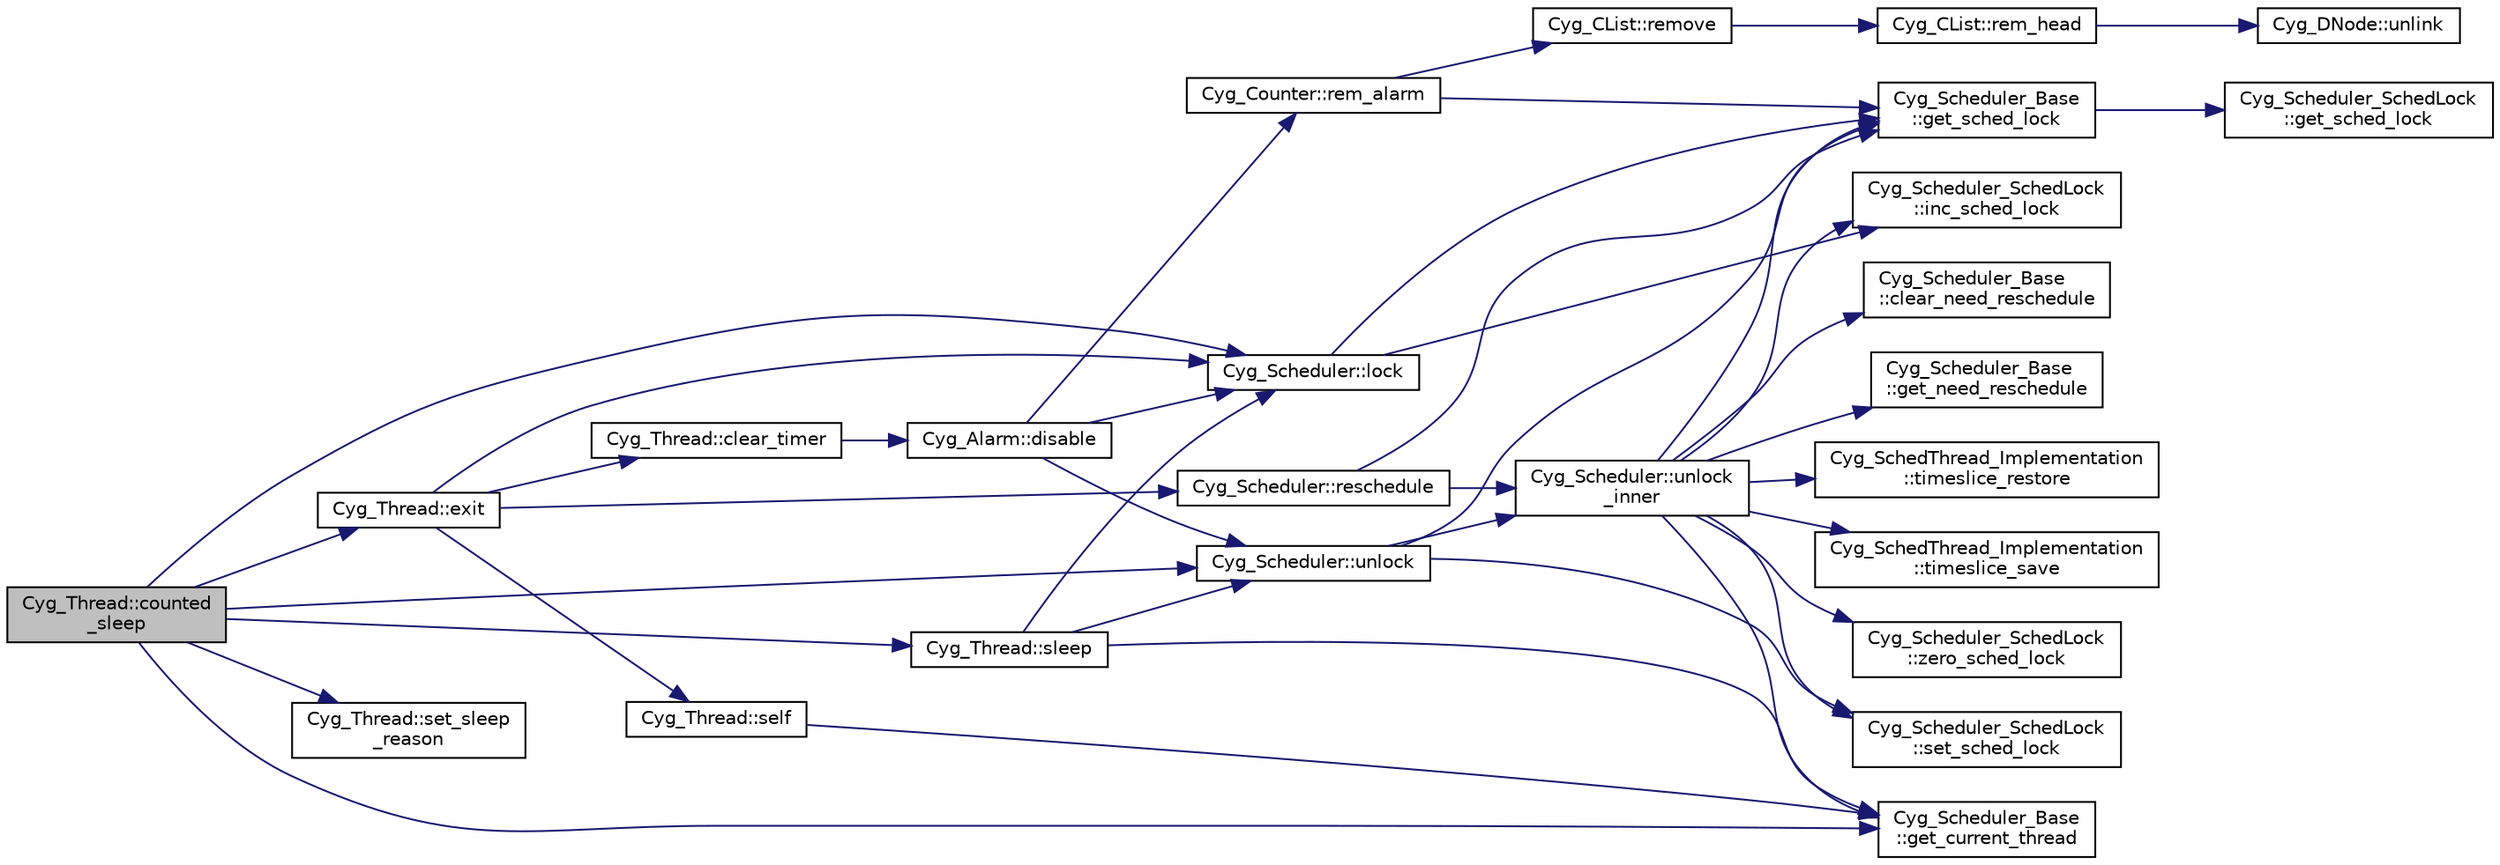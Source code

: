 digraph "Cyg_Thread::counted_sleep"
{
  edge [fontname="Helvetica",fontsize="10",labelfontname="Helvetica",labelfontsize="10"];
  node [fontname="Helvetica",fontsize="10",shape=record];
  rankdir="LR";
  Node1 [label="Cyg_Thread::counted\l_sleep",height=0.2,width=0.4,color="black", fillcolor="grey75", style="filled" fontcolor="black"];
  Node1 -> Node2 [color="midnightblue",fontsize="10",style="solid",fontname="Helvetica"];
  Node2 [label="Cyg_Thread::exit",height=0.2,width=0.4,color="black", fillcolor="white", style="filled",URL="$class_cyg___thread.html#a1325e6829eb67a7c584cee48d81cc371"];
  Node2 -> Node3 [color="midnightblue",fontsize="10",style="solid",fontname="Helvetica"];
  Node3 [label="Cyg_Thread::self",height=0.2,width=0.4,color="black", fillcolor="white", style="filled",URL="$class_cyg___thread.html#a89831bfc815a07c0e12a0f59052ac902"];
  Node3 -> Node4 [color="midnightblue",fontsize="10",style="solid",fontname="Helvetica"];
  Node4 [label="Cyg_Scheduler_Base\l::get_current_thread",height=0.2,width=0.4,color="black", fillcolor="white", style="filled",URL="$class_cyg___scheduler___base.html#a32d18e404cb32e320a3cc0a2b99a54c3"];
  Node2 -> Node5 [color="midnightblue",fontsize="10",style="solid",fontname="Helvetica"];
  Node5 [label="Cyg_Scheduler::lock",height=0.2,width=0.4,color="black", fillcolor="white", style="filled",URL="$class_cyg___scheduler.html#abf33bab81b402f8f58ecb3c775e8a026"];
  Node5 -> Node6 [color="midnightblue",fontsize="10",style="solid",fontname="Helvetica"];
  Node6 [label="Cyg_Scheduler_Base\l::get_sched_lock",height=0.2,width=0.4,color="black", fillcolor="white", style="filled",URL="$class_cyg___scheduler___base.html#a5a5f50e73c8a6deec8feae3799132e20"];
  Node6 -> Node7 [color="midnightblue",fontsize="10",style="solid",fontname="Helvetica"];
  Node7 [label="Cyg_Scheduler_SchedLock\l::get_sched_lock",height=0.2,width=0.4,color="black", fillcolor="white", style="filled",URL="$class_cyg___scheduler___sched_lock.html#a5f941d084757c857ef26eaad492265ac"];
  Node5 -> Node8 [color="midnightblue",fontsize="10",style="solid",fontname="Helvetica"];
  Node8 [label="Cyg_Scheduler_SchedLock\l::inc_sched_lock",height=0.2,width=0.4,color="black", fillcolor="white", style="filled",URL="$class_cyg___scheduler___sched_lock.html#ab17790e36a73579ead9df6b1892780c6"];
  Node2 -> Node9 [color="midnightblue",fontsize="10",style="solid",fontname="Helvetica"];
  Node9 [label="Cyg_Thread::clear_timer",height=0.2,width=0.4,color="black", fillcolor="white", style="filled",URL="$class_cyg___thread.html#acd6c558eb9fe78341e7b933b16dd9678"];
  Node9 -> Node10 [color="midnightblue",fontsize="10",style="solid",fontname="Helvetica"];
  Node10 [label="Cyg_Alarm::disable",height=0.2,width=0.4,color="black", fillcolor="white", style="filled",URL="$class_cyg___alarm.html#a72222d58531e082f7de0007f28b604f1"];
  Node10 -> Node5 [color="midnightblue",fontsize="10",style="solid",fontname="Helvetica"];
  Node10 -> Node11 [color="midnightblue",fontsize="10",style="solid",fontname="Helvetica"];
  Node11 [label="Cyg_Counter::rem_alarm",height=0.2,width=0.4,color="black", fillcolor="white", style="filled",URL="$class_cyg___counter.html#a9964e8a95295d66c7f83cd8e5fbdeb3c"];
  Node11 -> Node6 [color="midnightblue",fontsize="10",style="solid",fontname="Helvetica"];
  Node11 -> Node12 [color="midnightblue",fontsize="10",style="solid",fontname="Helvetica"];
  Node12 [label="Cyg_CList::remove",height=0.2,width=0.4,color="black", fillcolor="white", style="filled",URL="$class_cyg___c_list.html#acc2872b42b5e9fcb3a393ea6551bf231"];
  Node12 -> Node13 [color="midnightblue",fontsize="10",style="solid",fontname="Helvetica"];
  Node13 [label="Cyg_CList::rem_head",height=0.2,width=0.4,color="black", fillcolor="white", style="filled",URL="$class_cyg___c_list.html#ae70cdd6b3ab6b83d92612fd17309fcf5"];
  Node13 -> Node14 [color="midnightblue",fontsize="10",style="solid",fontname="Helvetica"];
  Node14 [label="Cyg_DNode::unlink",height=0.2,width=0.4,color="black", fillcolor="white", style="filled",URL="$class_cyg___d_node.html#a6e537a727a9ecf9cefaee27058633cdb"];
  Node10 -> Node15 [color="midnightblue",fontsize="10",style="solid",fontname="Helvetica"];
  Node15 [label="Cyg_Scheduler::unlock",height=0.2,width=0.4,color="black", fillcolor="white", style="filled",URL="$class_cyg___scheduler.html#a362916327f3b75af4b104272f6c9e466"];
  Node15 -> Node6 [color="midnightblue",fontsize="10",style="solid",fontname="Helvetica"];
  Node15 -> Node16 [color="midnightblue",fontsize="10",style="solid",fontname="Helvetica"];
  Node16 [label="Cyg_Scheduler_SchedLock\l::set_sched_lock",height=0.2,width=0.4,color="black", fillcolor="white", style="filled",URL="$class_cyg___scheduler___sched_lock.html#a917f304e58f2f95467ff25e2ee22d027"];
  Node15 -> Node17 [color="midnightblue",fontsize="10",style="solid",fontname="Helvetica"];
  Node17 [label="Cyg_Scheduler::unlock\l_inner",height=0.2,width=0.4,color="black", fillcolor="white", style="filled",URL="$class_cyg___scheduler.html#a529555a4995ebd4ddab69edd0d4f766f"];
  Node17 -> Node18 [color="midnightblue",fontsize="10",style="solid",fontname="Helvetica"];
  Node18 [label="Cyg_Scheduler_Base\l::clear_need_reschedule",height=0.2,width=0.4,color="black", fillcolor="white", style="filled",URL="$class_cyg___scheduler___base.html#a6d90dadb5d732756eb2f1acdedb54aa2"];
  Node17 -> Node4 [color="midnightblue",fontsize="10",style="solid",fontname="Helvetica"];
  Node17 -> Node19 [color="midnightblue",fontsize="10",style="solid",fontname="Helvetica"];
  Node19 [label="Cyg_Scheduler_Base\l::get_need_reschedule",height=0.2,width=0.4,color="black", fillcolor="white", style="filled",URL="$class_cyg___scheduler___base.html#acf6dbf969ef22dea4f5ece6a31aa6303"];
  Node17 -> Node6 [color="midnightblue",fontsize="10",style="solid",fontname="Helvetica"];
  Node17 -> Node8 [color="midnightblue",fontsize="10",style="solid",fontname="Helvetica"];
  Node17 -> Node16 [color="midnightblue",fontsize="10",style="solid",fontname="Helvetica"];
  Node17 -> Node20 [color="midnightblue",fontsize="10",style="solid",fontname="Helvetica"];
  Node20 [label="Cyg_SchedThread_Implementation\l::timeslice_restore",height=0.2,width=0.4,color="black", fillcolor="white", style="filled",URL="$class_cyg___sched_thread___implementation.html#a25b9b22611b251e02b5850c6e60a748c"];
  Node17 -> Node21 [color="midnightblue",fontsize="10",style="solid",fontname="Helvetica"];
  Node21 [label="Cyg_SchedThread_Implementation\l::timeslice_save",height=0.2,width=0.4,color="black", fillcolor="white", style="filled",URL="$class_cyg___sched_thread___implementation.html#aa7657aa012164cd46db44da20d242274"];
  Node17 -> Node22 [color="midnightblue",fontsize="10",style="solid",fontname="Helvetica"];
  Node22 [label="Cyg_Scheduler_SchedLock\l::zero_sched_lock",height=0.2,width=0.4,color="black", fillcolor="white", style="filled",URL="$class_cyg___scheduler___sched_lock.html#a47cf05e000f2d76663b65f2b614c4c95"];
  Node2 -> Node23 [color="midnightblue",fontsize="10",style="solid",fontname="Helvetica"];
  Node23 [label="Cyg_Scheduler::reschedule",height=0.2,width=0.4,color="black", fillcolor="white", style="filled",URL="$class_cyg___scheduler.html#a62f9df6230a2e9c13bb168597404de5c"];
  Node23 -> Node6 [color="midnightblue",fontsize="10",style="solid",fontname="Helvetica"];
  Node23 -> Node17 [color="midnightblue",fontsize="10",style="solid",fontname="Helvetica"];
  Node1 -> Node4 [color="midnightblue",fontsize="10",style="solid",fontname="Helvetica"];
  Node1 -> Node5 [color="midnightblue",fontsize="10",style="solid",fontname="Helvetica"];
  Node1 -> Node24 [color="midnightblue",fontsize="10",style="solid",fontname="Helvetica"];
  Node24 [label="Cyg_Thread::set_sleep\l_reason",height=0.2,width=0.4,color="black", fillcolor="white", style="filled",URL="$class_cyg___thread.html#a8cc5fa0bfd7c95f675fa54f2d9b2e058"];
  Node1 -> Node25 [color="midnightblue",fontsize="10",style="solid",fontname="Helvetica"];
  Node25 [label="Cyg_Thread::sleep",height=0.2,width=0.4,color="black", fillcolor="white", style="filled",URL="$class_cyg___thread.html#abac0be19a5144b40c5d8d84b185ba8a5"];
  Node25 -> Node4 [color="midnightblue",fontsize="10",style="solid",fontname="Helvetica"];
  Node25 -> Node5 [color="midnightblue",fontsize="10",style="solid",fontname="Helvetica"];
  Node25 -> Node15 [color="midnightblue",fontsize="10",style="solid",fontname="Helvetica"];
  Node1 -> Node15 [color="midnightblue",fontsize="10",style="solid",fontname="Helvetica"];
}
